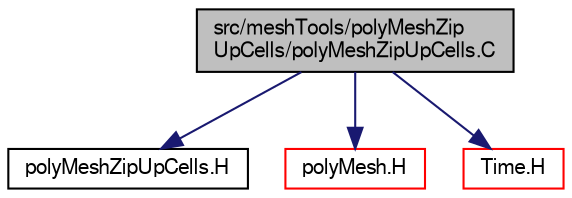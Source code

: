 digraph "src/meshTools/polyMeshZipUpCells/polyMeshZipUpCells.C"
{
  bgcolor="transparent";
  edge [fontname="FreeSans",fontsize="10",labelfontname="FreeSans",labelfontsize="10"];
  node [fontname="FreeSans",fontsize="10",shape=record];
  Node0 [label="src/meshTools/polyMeshZip\lUpCells/polyMeshZipUpCells.C",height=0.2,width=0.4,color="black", fillcolor="grey75", style="filled", fontcolor="black"];
  Node0 -> Node1 [color="midnightblue",fontsize="10",style="solid",fontname="FreeSans"];
  Node1 [label="polyMeshZipUpCells.H",height=0.2,width=0.4,color="black",URL="$a07685.html",tooltip="Cell zip-up tool. This function modifies the list of faces such that all the cells are topologically ..."];
  Node0 -> Node2 [color="midnightblue",fontsize="10",style="solid",fontname="FreeSans"];
  Node2 [label="polyMesh.H",height=0.2,width=0.4,color="red",URL="$a11630.html"];
  Node0 -> Node221 [color="midnightblue",fontsize="10",style="solid",fontname="FreeSans"];
  Node221 [label="Time.H",height=0.2,width=0.4,color="red",URL="$a09311.html"];
}
